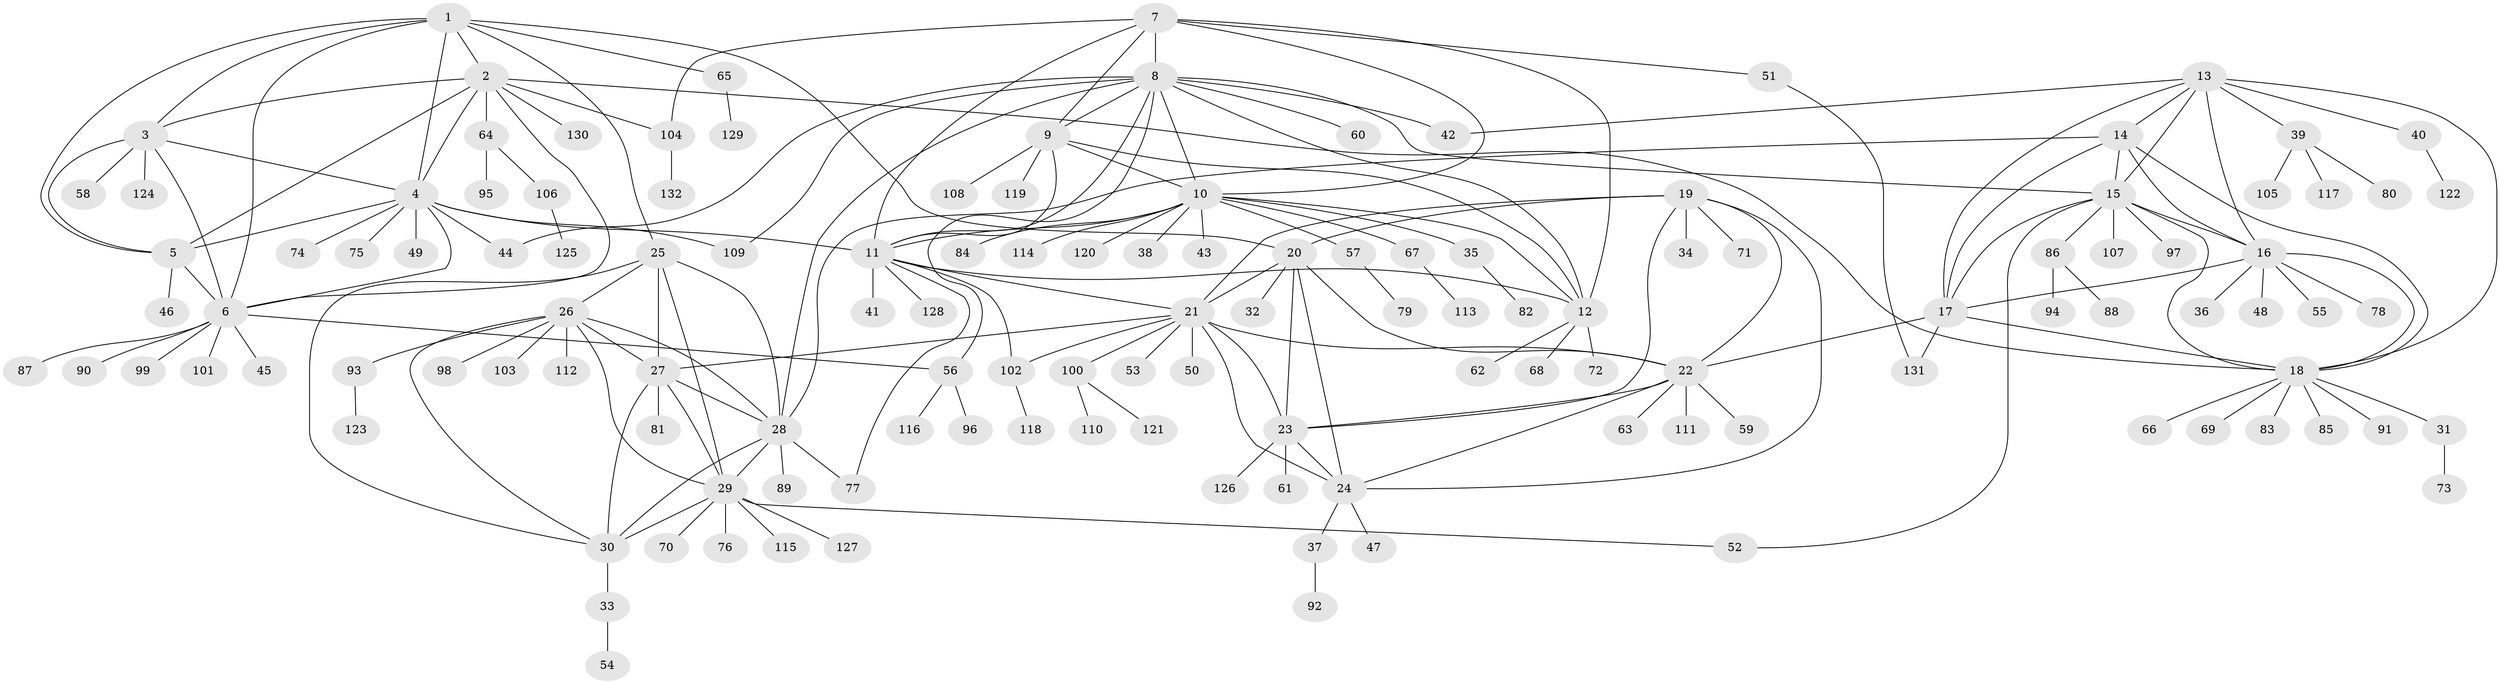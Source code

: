 // Generated by graph-tools (version 1.1) at 2025/11/02/27/25 16:11:30]
// undirected, 132 vertices, 196 edges
graph export_dot {
graph [start="1"]
  node [color=gray90,style=filled];
  1;
  2;
  3;
  4;
  5;
  6;
  7;
  8;
  9;
  10;
  11;
  12;
  13;
  14;
  15;
  16;
  17;
  18;
  19;
  20;
  21;
  22;
  23;
  24;
  25;
  26;
  27;
  28;
  29;
  30;
  31;
  32;
  33;
  34;
  35;
  36;
  37;
  38;
  39;
  40;
  41;
  42;
  43;
  44;
  45;
  46;
  47;
  48;
  49;
  50;
  51;
  52;
  53;
  54;
  55;
  56;
  57;
  58;
  59;
  60;
  61;
  62;
  63;
  64;
  65;
  66;
  67;
  68;
  69;
  70;
  71;
  72;
  73;
  74;
  75;
  76;
  77;
  78;
  79;
  80;
  81;
  82;
  83;
  84;
  85;
  86;
  87;
  88;
  89;
  90;
  91;
  92;
  93;
  94;
  95;
  96;
  97;
  98;
  99;
  100;
  101;
  102;
  103;
  104;
  105;
  106;
  107;
  108;
  109;
  110;
  111;
  112;
  113;
  114;
  115;
  116;
  117;
  118;
  119;
  120;
  121;
  122;
  123;
  124;
  125;
  126;
  127;
  128;
  129;
  130;
  131;
  132;
  1 -- 2;
  1 -- 3;
  1 -- 4;
  1 -- 5;
  1 -- 6;
  1 -- 20;
  1 -- 25;
  1 -- 65;
  2 -- 3;
  2 -- 4;
  2 -- 5;
  2 -- 6;
  2 -- 18;
  2 -- 64;
  2 -- 104;
  2 -- 130;
  3 -- 4;
  3 -- 5;
  3 -- 6;
  3 -- 58;
  3 -- 124;
  4 -- 5;
  4 -- 6;
  4 -- 11;
  4 -- 44;
  4 -- 49;
  4 -- 74;
  4 -- 75;
  4 -- 109;
  5 -- 6;
  5 -- 46;
  6 -- 45;
  6 -- 56;
  6 -- 87;
  6 -- 90;
  6 -- 99;
  6 -- 101;
  7 -- 8;
  7 -- 9;
  7 -- 10;
  7 -- 11;
  7 -- 12;
  7 -- 51;
  7 -- 104;
  8 -- 9;
  8 -- 10;
  8 -- 11;
  8 -- 12;
  8 -- 15;
  8 -- 28;
  8 -- 42;
  8 -- 44;
  8 -- 56;
  8 -- 60;
  8 -- 109;
  9 -- 10;
  9 -- 11;
  9 -- 12;
  9 -- 108;
  9 -- 119;
  10 -- 11;
  10 -- 12;
  10 -- 35;
  10 -- 38;
  10 -- 43;
  10 -- 57;
  10 -- 67;
  10 -- 84;
  10 -- 114;
  10 -- 120;
  11 -- 12;
  11 -- 21;
  11 -- 41;
  11 -- 77;
  11 -- 102;
  11 -- 128;
  12 -- 62;
  12 -- 68;
  12 -- 72;
  13 -- 14;
  13 -- 15;
  13 -- 16;
  13 -- 17;
  13 -- 18;
  13 -- 39;
  13 -- 40;
  13 -- 42;
  14 -- 15;
  14 -- 16;
  14 -- 17;
  14 -- 18;
  14 -- 28;
  15 -- 16;
  15 -- 17;
  15 -- 18;
  15 -- 52;
  15 -- 86;
  15 -- 97;
  15 -- 107;
  16 -- 17;
  16 -- 18;
  16 -- 36;
  16 -- 48;
  16 -- 55;
  16 -- 78;
  17 -- 18;
  17 -- 22;
  17 -- 131;
  18 -- 31;
  18 -- 66;
  18 -- 69;
  18 -- 83;
  18 -- 85;
  18 -- 91;
  19 -- 20;
  19 -- 21;
  19 -- 22;
  19 -- 23;
  19 -- 24;
  19 -- 34;
  19 -- 71;
  20 -- 21;
  20 -- 22;
  20 -- 23;
  20 -- 24;
  20 -- 32;
  21 -- 22;
  21 -- 23;
  21 -- 24;
  21 -- 27;
  21 -- 50;
  21 -- 53;
  21 -- 100;
  21 -- 102;
  22 -- 23;
  22 -- 24;
  22 -- 59;
  22 -- 63;
  22 -- 111;
  23 -- 24;
  23 -- 61;
  23 -- 126;
  24 -- 37;
  24 -- 47;
  25 -- 26;
  25 -- 27;
  25 -- 28;
  25 -- 29;
  25 -- 30;
  26 -- 27;
  26 -- 28;
  26 -- 29;
  26 -- 30;
  26 -- 93;
  26 -- 98;
  26 -- 103;
  26 -- 112;
  27 -- 28;
  27 -- 29;
  27 -- 30;
  27 -- 81;
  28 -- 29;
  28 -- 30;
  28 -- 77;
  28 -- 89;
  29 -- 30;
  29 -- 52;
  29 -- 70;
  29 -- 76;
  29 -- 115;
  29 -- 127;
  30 -- 33;
  31 -- 73;
  33 -- 54;
  35 -- 82;
  37 -- 92;
  39 -- 80;
  39 -- 105;
  39 -- 117;
  40 -- 122;
  51 -- 131;
  56 -- 96;
  56 -- 116;
  57 -- 79;
  64 -- 95;
  64 -- 106;
  65 -- 129;
  67 -- 113;
  86 -- 88;
  86 -- 94;
  93 -- 123;
  100 -- 110;
  100 -- 121;
  102 -- 118;
  104 -- 132;
  106 -- 125;
}
